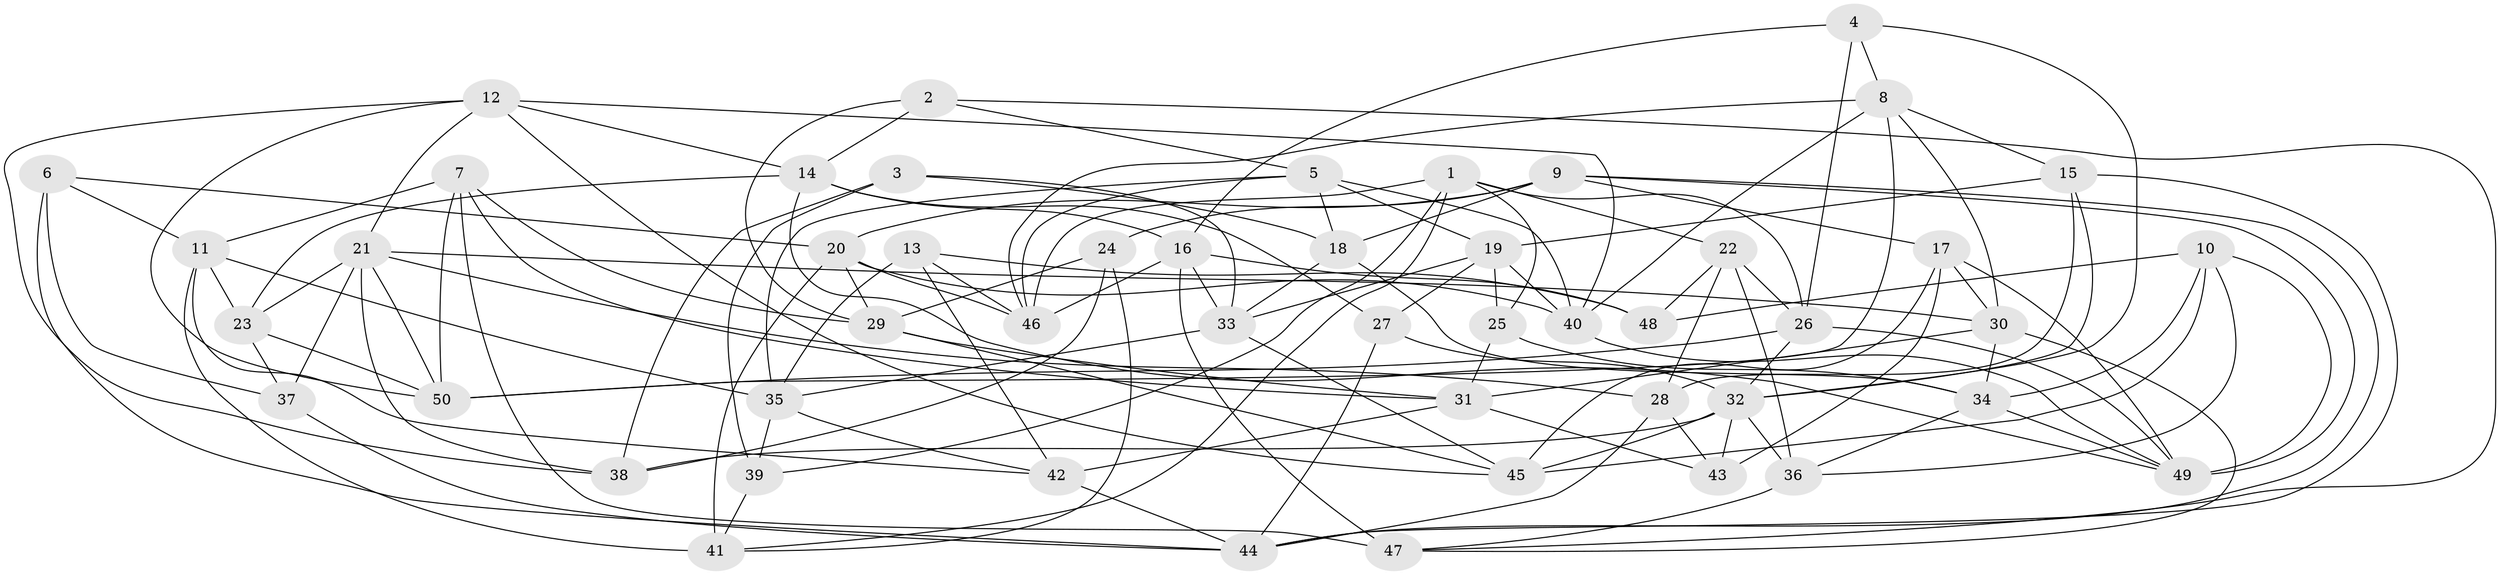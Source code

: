 // original degree distribution, {4: 1.0}
// Generated by graph-tools (version 1.1) at 2025/02/03/09/25 03:02:54]
// undirected, 50 vertices, 134 edges
graph export_dot {
graph [start="1"]
  node [color=gray90,style=filled];
  1;
  2;
  3;
  4;
  5;
  6;
  7;
  8;
  9;
  10;
  11;
  12;
  13;
  14;
  15;
  16;
  17;
  18;
  19;
  20;
  21;
  22;
  23;
  24;
  25;
  26;
  27;
  28;
  29;
  30;
  31;
  32;
  33;
  34;
  35;
  36;
  37;
  38;
  39;
  40;
  41;
  42;
  43;
  44;
  45;
  46;
  47;
  48;
  49;
  50;
  1 -- 22 [weight=1.0];
  1 -- 25 [weight=1.0];
  1 -- 26 [weight=1.0];
  1 -- 39 [weight=1.0];
  1 -- 41 [weight=1.0];
  1 -- 46 [weight=1.0];
  2 -- 5 [weight=1.0];
  2 -- 14 [weight=1.0];
  2 -- 29 [weight=1.0];
  2 -- 47 [weight=1.0];
  3 -- 18 [weight=2.0];
  3 -- 33 [weight=1.0];
  3 -- 38 [weight=2.0];
  3 -- 39 [weight=1.0];
  4 -- 8 [weight=1.0];
  4 -- 16 [weight=1.0];
  4 -- 26 [weight=1.0];
  4 -- 32 [weight=1.0];
  5 -- 18 [weight=1.0];
  5 -- 19 [weight=1.0];
  5 -- 35 [weight=1.0];
  5 -- 40 [weight=1.0];
  5 -- 46 [weight=1.0];
  6 -- 11 [weight=1.0];
  6 -- 20 [weight=1.0];
  6 -- 37 [weight=1.0];
  6 -- 44 [weight=1.0];
  7 -- 11 [weight=1.0];
  7 -- 29 [weight=1.0];
  7 -- 31 [weight=1.0];
  7 -- 47 [weight=2.0];
  7 -- 50 [weight=1.0];
  8 -- 15 [weight=1.0];
  8 -- 30 [weight=1.0];
  8 -- 40 [weight=1.0];
  8 -- 46 [weight=1.0];
  8 -- 50 [weight=1.0];
  9 -- 17 [weight=1.0];
  9 -- 18 [weight=1.0];
  9 -- 20 [weight=1.0];
  9 -- 24 [weight=1.0];
  9 -- 44 [weight=1.0];
  9 -- 49 [weight=1.0];
  10 -- 34 [weight=1.0];
  10 -- 36 [weight=1.0];
  10 -- 45 [weight=1.0];
  10 -- 48 [weight=2.0];
  10 -- 49 [weight=1.0];
  11 -- 23 [weight=2.0];
  11 -- 35 [weight=1.0];
  11 -- 41 [weight=2.0];
  11 -- 42 [weight=1.0];
  12 -- 14 [weight=1.0];
  12 -- 21 [weight=1.0];
  12 -- 38 [weight=1.0];
  12 -- 40 [weight=1.0];
  12 -- 45 [weight=1.0];
  12 -- 50 [weight=1.0];
  13 -- 35 [weight=1.0];
  13 -- 42 [weight=1.0];
  13 -- 46 [weight=1.0];
  13 -- 48 [weight=1.0];
  14 -- 16 [weight=1.0];
  14 -- 23 [weight=1.0];
  14 -- 27 [weight=1.0];
  14 -- 49 [weight=1.0];
  15 -- 19 [weight=1.0];
  15 -- 28 [weight=1.0];
  15 -- 32 [weight=2.0];
  15 -- 44 [weight=1.0];
  16 -- 33 [weight=1.0];
  16 -- 46 [weight=1.0];
  16 -- 47 [weight=1.0];
  16 -- 48 [weight=1.0];
  17 -- 30 [weight=1.0];
  17 -- 43 [weight=1.0];
  17 -- 45 [weight=1.0];
  17 -- 49 [weight=2.0];
  18 -- 33 [weight=1.0];
  18 -- 34 [weight=1.0];
  19 -- 25 [weight=1.0];
  19 -- 27 [weight=1.0];
  19 -- 33 [weight=1.0];
  19 -- 40 [weight=1.0];
  20 -- 29 [weight=1.0];
  20 -- 40 [weight=1.0];
  20 -- 41 [weight=1.0];
  20 -- 46 [weight=1.0];
  21 -- 23 [weight=1.0];
  21 -- 28 [weight=1.0];
  21 -- 30 [weight=1.0];
  21 -- 37 [weight=2.0];
  21 -- 38 [weight=1.0];
  21 -- 50 [weight=1.0];
  22 -- 26 [weight=1.0];
  22 -- 28 [weight=1.0];
  22 -- 36 [weight=1.0];
  22 -- 48 [weight=2.0];
  23 -- 37 [weight=1.0];
  23 -- 50 [weight=1.0];
  24 -- 29 [weight=1.0];
  24 -- 38 [weight=1.0];
  24 -- 41 [weight=1.0];
  25 -- 31 [weight=1.0];
  25 -- 34 [weight=1.0];
  26 -- 32 [weight=1.0];
  26 -- 49 [weight=1.0];
  26 -- 50 [weight=1.0];
  27 -- 32 [weight=1.0];
  27 -- 44 [weight=1.0];
  28 -- 43 [weight=1.0];
  28 -- 44 [weight=2.0];
  29 -- 31 [weight=1.0];
  29 -- 45 [weight=1.0];
  30 -- 31 [weight=1.0];
  30 -- 34 [weight=1.0];
  30 -- 47 [weight=1.0];
  31 -- 42 [weight=1.0];
  31 -- 43 [weight=1.0];
  32 -- 36 [weight=2.0];
  32 -- 38 [weight=1.0];
  32 -- 43 [weight=1.0];
  32 -- 45 [weight=1.0];
  33 -- 35 [weight=1.0];
  33 -- 45 [weight=1.0];
  34 -- 36 [weight=1.0];
  34 -- 49 [weight=1.0];
  35 -- 39 [weight=1.0];
  35 -- 42 [weight=1.0];
  36 -- 47 [weight=1.0];
  37 -- 44 [weight=2.0];
  39 -- 41 [weight=1.0];
  40 -- 49 [weight=1.0];
  42 -- 44 [weight=2.0];
}
